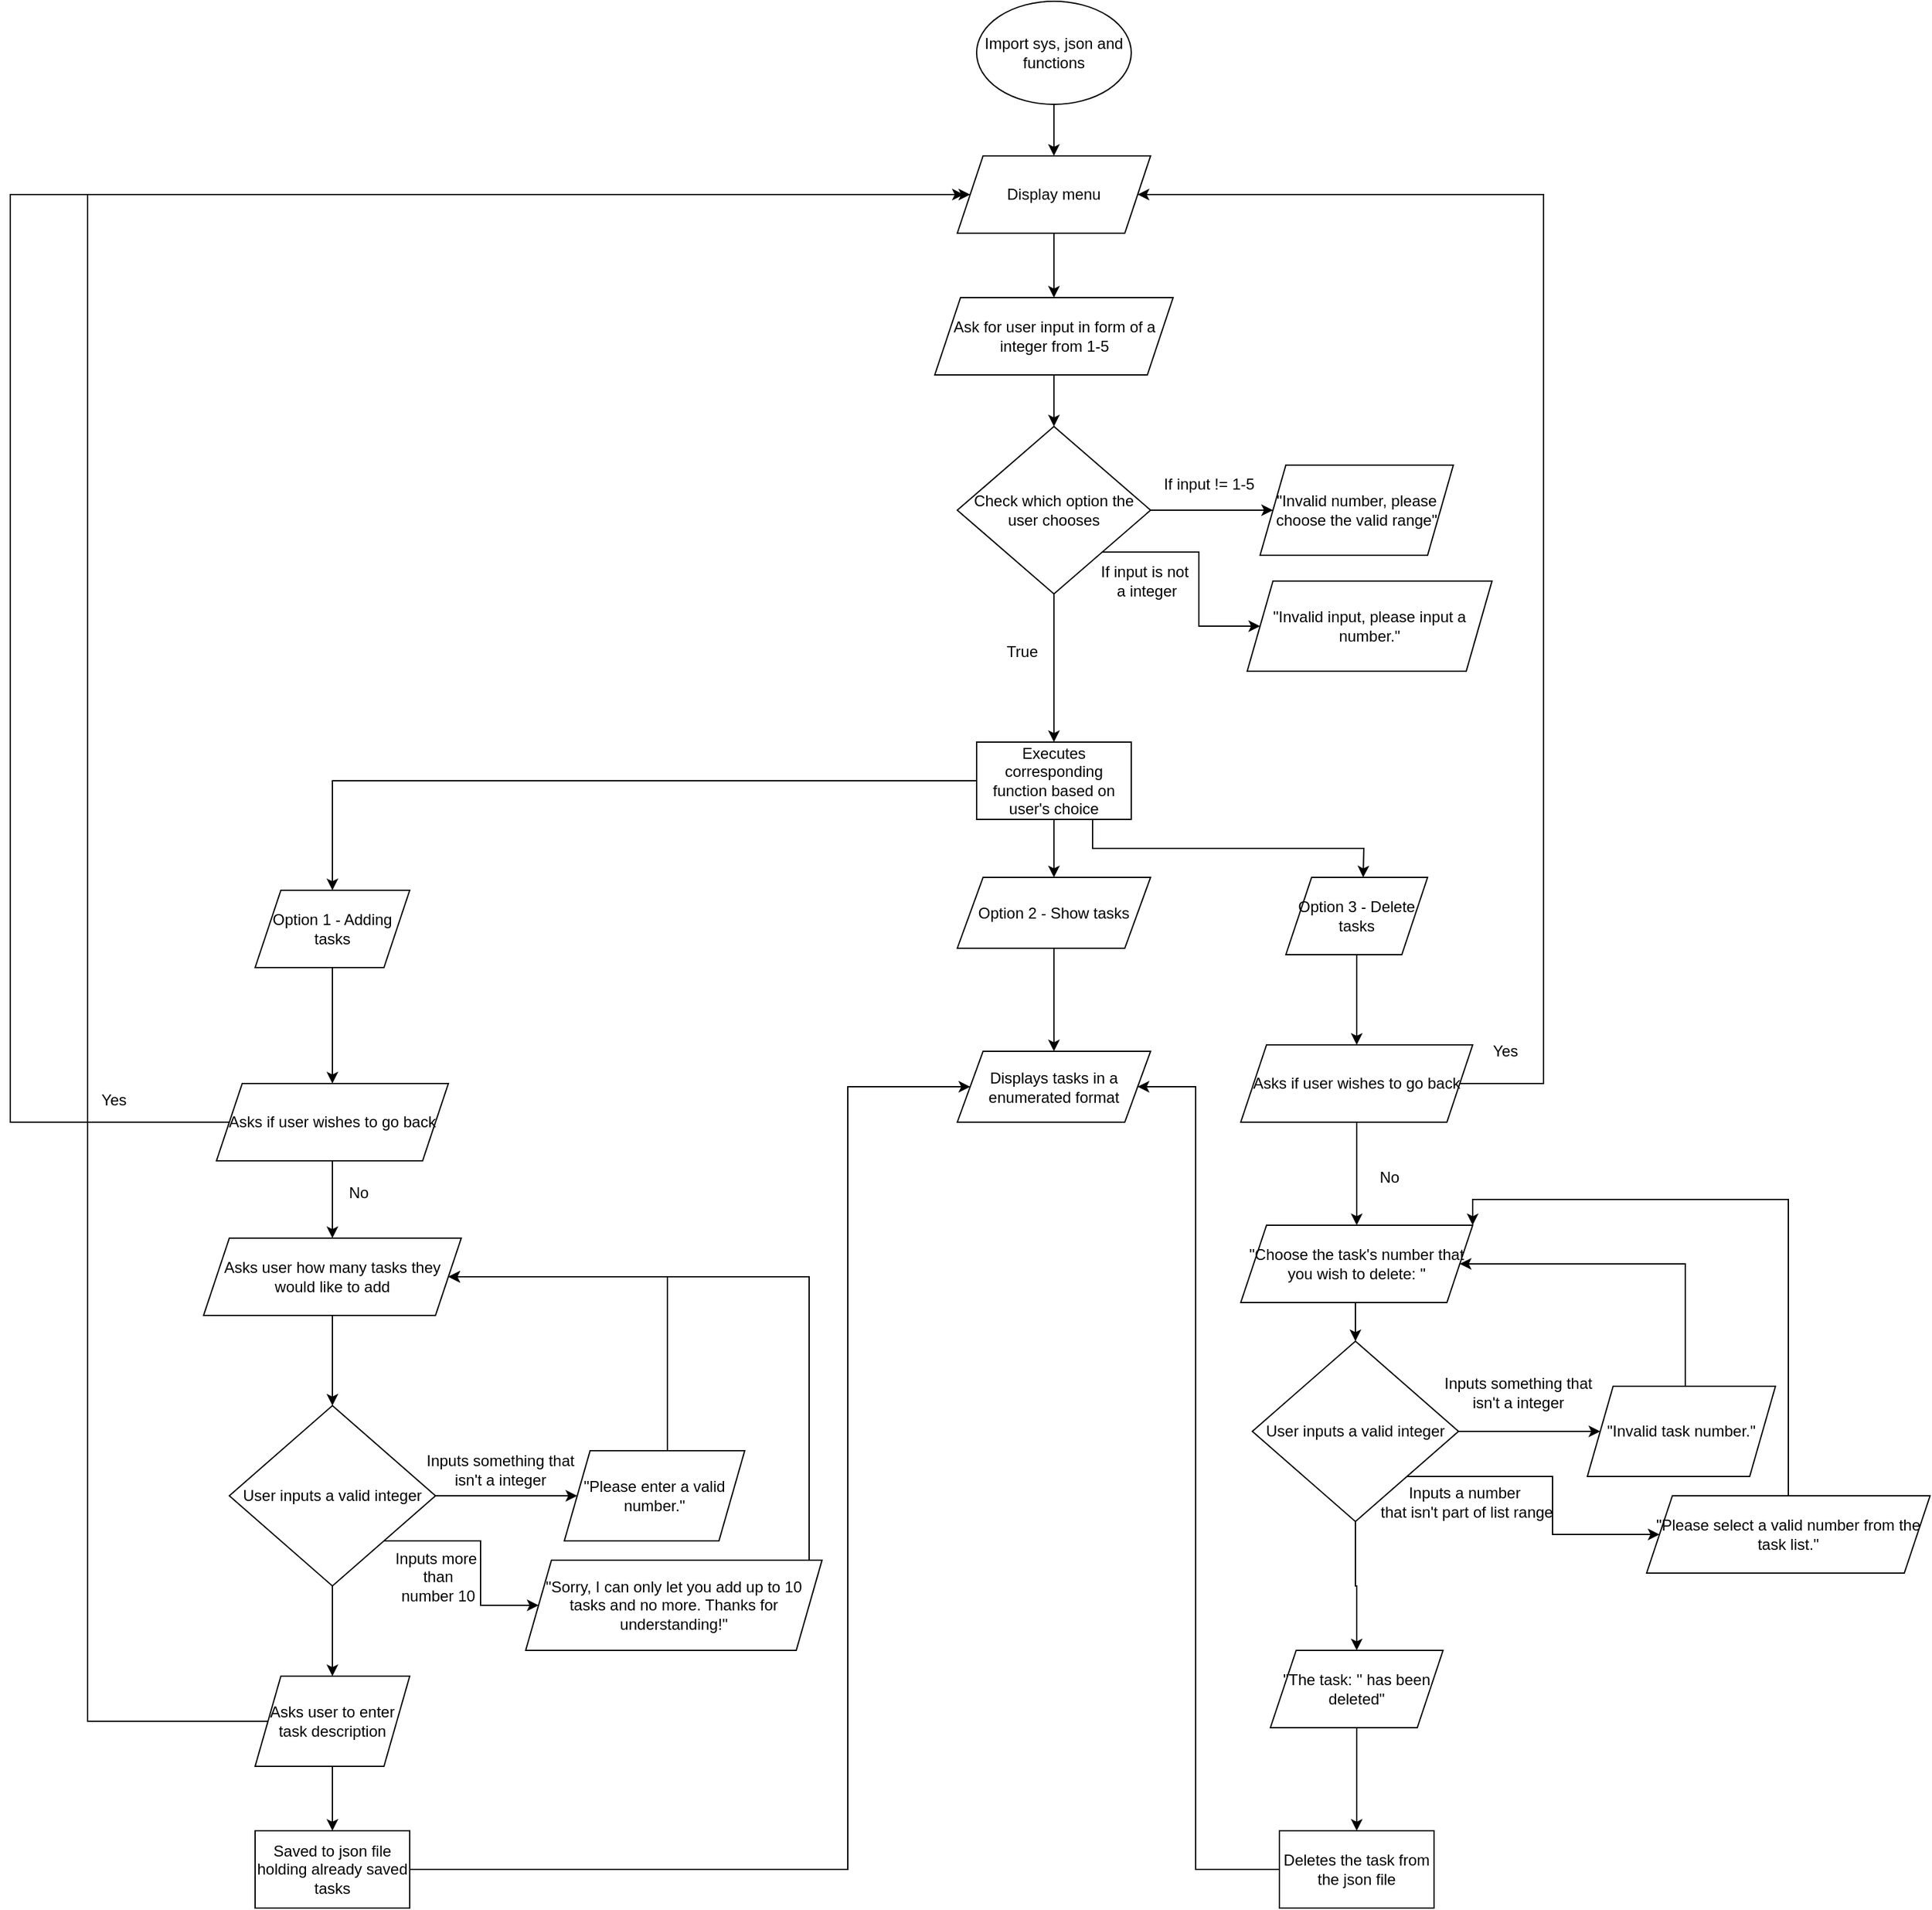 <mxfile version="26.0.16">
  <diagram id="C5RBs43oDa-KdzZeNtuy" name="Page-1">
    <mxGraphModel dx="977" dy="707" grid="1" gridSize="10" guides="1" tooltips="1" connect="1" arrows="1" fold="1" page="1" pageScale="2.5" pageWidth="827" pageHeight="1169" math="0" shadow="0">
      <root>
        <mxCell id="WIyWlLk6GJQsqaUBKTNV-0" />
        <mxCell id="WIyWlLk6GJQsqaUBKTNV-1" parent="WIyWlLk6GJQsqaUBKTNV-0" />
        <mxCell id="hc9wLcFZlQd3v7HxFwp2-2" style="edgeStyle=orthogonalEdgeStyle;rounded=0;orthogonalLoop=1;jettySize=auto;html=1;" edge="1" parent="WIyWlLk6GJQsqaUBKTNV-1" source="hc9wLcFZlQd3v7HxFwp2-0" target="hc9wLcFZlQd3v7HxFwp2-1">
          <mxGeometry relative="1" as="geometry" />
        </mxCell>
        <mxCell id="hc9wLcFZlQd3v7HxFwp2-0" value="Import sys, json and functions" style="ellipse;whiteSpace=wrap;html=1;" vertex="1" parent="WIyWlLk6GJQsqaUBKTNV-1">
          <mxGeometry x="820" y="30" width="120" height="80" as="geometry" />
        </mxCell>
        <mxCell id="hc9wLcFZlQd3v7HxFwp2-4" value="" style="edgeStyle=orthogonalEdgeStyle;rounded=0;orthogonalLoop=1;jettySize=auto;html=1;" edge="1" parent="WIyWlLk6GJQsqaUBKTNV-1" source="hc9wLcFZlQd3v7HxFwp2-1" target="hc9wLcFZlQd3v7HxFwp2-3">
          <mxGeometry relative="1" as="geometry" />
        </mxCell>
        <mxCell id="hc9wLcFZlQd3v7HxFwp2-1" value="Display menu" style="shape=parallelogram;perimeter=parallelogramPerimeter;whiteSpace=wrap;html=1;fixedSize=1;" vertex="1" parent="WIyWlLk6GJQsqaUBKTNV-1">
          <mxGeometry x="805" y="150" width="150" height="60" as="geometry" />
        </mxCell>
        <mxCell id="hc9wLcFZlQd3v7HxFwp2-6" value="" style="edgeStyle=orthogonalEdgeStyle;rounded=0;orthogonalLoop=1;jettySize=auto;html=1;" edge="1" parent="WIyWlLk6GJQsqaUBKTNV-1" source="hc9wLcFZlQd3v7HxFwp2-3" target="hc9wLcFZlQd3v7HxFwp2-5">
          <mxGeometry relative="1" as="geometry" />
        </mxCell>
        <mxCell id="hc9wLcFZlQd3v7HxFwp2-3" value="Ask for user input in form of a integer from 1-5" style="shape=parallelogram;perimeter=parallelogramPerimeter;whiteSpace=wrap;html=1;fixedSize=1;" vertex="1" parent="WIyWlLk6GJQsqaUBKTNV-1">
          <mxGeometry x="787.5" y="260" width="185" height="60" as="geometry" />
        </mxCell>
        <mxCell id="hc9wLcFZlQd3v7HxFwp2-8" style="edgeStyle=orthogonalEdgeStyle;rounded=0;orthogonalLoop=1;jettySize=auto;html=1;exitX=1;exitY=0.5;exitDx=0;exitDy=0;entryX=0;entryY=0.5;entryDx=0;entryDy=0;" edge="1" parent="WIyWlLk6GJQsqaUBKTNV-1" source="hc9wLcFZlQd3v7HxFwp2-5" target="hc9wLcFZlQd3v7HxFwp2-9">
          <mxGeometry relative="1" as="geometry">
            <mxPoint x="990" y="425" as="targetPoint" />
          </mxGeometry>
        </mxCell>
        <mxCell id="hc9wLcFZlQd3v7HxFwp2-11" style="edgeStyle=orthogonalEdgeStyle;rounded=0;orthogonalLoop=1;jettySize=auto;html=1;exitX=1;exitY=1;exitDx=0;exitDy=0;entryX=0;entryY=0.5;entryDx=0;entryDy=0;" edge="1" parent="WIyWlLk6GJQsqaUBKTNV-1" source="hc9wLcFZlQd3v7HxFwp2-5" target="hc9wLcFZlQd3v7HxFwp2-14">
          <mxGeometry relative="1" as="geometry">
            <mxPoint x="1030" y="520" as="targetPoint" />
          </mxGeometry>
        </mxCell>
        <mxCell id="hc9wLcFZlQd3v7HxFwp2-16" value="" style="edgeStyle=orthogonalEdgeStyle;rounded=0;orthogonalLoop=1;jettySize=auto;html=1;" edge="1" parent="WIyWlLk6GJQsqaUBKTNV-1" source="hc9wLcFZlQd3v7HxFwp2-5" target="hc9wLcFZlQd3v7HxFwp2-15">
          <mxGeometry relative="1" as="geometry" />
        </mxCell>
        <mxCell id="hc9wLcFZlQd3v7HxFwp2-5" value="Check which option the user chooses" style="rhombus;whiteSpace=wrap;html=1;" vertex="1" parent="WIyWlLk6GJQsqaUBKTNV-1">
          <mxGeometry x="805" y="360" width="150" height="130" as="geometry" />
        </mxCell>
        <mxCell id="hc9wLcFZlQd3v7HxFwp2-9" value="&quot;Invalid number, please choose the valid range&quot;" style="shape=parallelogram;perimeter=parallelogramPerimeter;whiteSpace=wrap;html=1;fixedSize=1;" vertex="1" parent="WIyWlLk6GJQsqaUBKTNV-1">
          <mxGeometry x="1040" y="390" width="150" height="70" as="geometry" />
        </mxCell>
        <mxCell id="hc9wLcFZlQd3v7HxFwp2-10" value="If input != 1-5" style="text;html=1;align=center;verticalAlign=middle;resizable=0;points=[];autosize=1;strokeColor=none;fillColor=none;" vertex="1" parent="WIyWlLk6GJQsqaUBKTNV-1">
          <mxGeometry x="955" y="390" width="90" height="30" as="geometry" />
        </mxCell>
        <mxCell id="hc9wLcFZlQd3v7HxFwp2-13" value="If input is not&lt;div&gt;&amp;nbsp;a integer&lt;/div&gt;" style="text;html=1;align=center;verticalAlign=middle;resizable=0;points=[];autosize=1;strokeColor=none;fillColor=none;" vertex="1" parent="WIyWlLk6GJQsqaUBKTNV-1">
          <mxGeometry x="905" y="460" width="90" height="40" as="geometry" />
        </mxCell>
        <mxCell id="hc9wLcFZlQd3v7HxFwp2-14" value="&quot;Invalid input, please input a number.&quot;" style="shape=parallelogram;perimeter=parallelogramPerimeter;whiteSpace=wrap;html=1;fixedSize=1;" vertex="1" parent="WIyWlLk6GJQsqaUBKTNV-1">
          <mxGeometry x="1030" y="480" width="190" height="70" as="geometry" />
        </mxCell>
        <mxCell id="hc9wLcFZlQd3v7HxFwp2-19" value="" style="edgeStyle=orthogonalEdgeStyle;rounded=0;orthogonalLoop=1;jettySize=auto;html=1;" edge="1" parent="WIyWlLk6GJQsqaUBKTNV-1" source="hc9wLcFZlQd3v7HxFwp2-15" target="hc9wLcFZlQd3v7HxFwp2-18">
          <mxGeometry relative="1" as="geometry" />
        </mxCell>
        <mxCell id="hc9wLcFZlQd3v7HxFwp2-46" value="" style="edgeStyle=orthogonalEdgeStyle;rounded=0;orthogonalLoop=1;jettySize=auto;html=1;" edge="1" parent="WIyWlLk6GJQsqaUBKTNV-1" source="hc9wLcFZlQd3v7HxFwp2-15" target="hc9wLcFZlQd3v7HxFwp2-45">
          <mxGeometry relative="1" as="geometry" />
        </mxCell>
        <mxCell id="hc9wLcFZlQd3v7HxFwp2-50" style="edgeStyle=orthogonalEdgeStyle;rounded=0;orthogonalLoop=1;jettySize=auto;html=1;exitX=0.75;exitY=1;exitDx=0;exitDy=0;" edge="1" parent="WIyWlLk6GJQsqaUBKTNV-1" source="hc9wLcFZlQd3v7HxFwp2-15">
          <mxGeometry relative="1" as="geometry">
            <mxPoint x="1120" y="710" as="targetPoint" />
          </mxGeometry>
        </mxCell>
        <mxCell id="hc9wLcFZlQd3v7HxFwp2-15" value="Executes corresponding function based on user&#39;s choice" style="whiteSpace=wrap;html=1;" vertex="1" parent="WIyWlLk6GJQsqaUBKTNV-1">
          <mxGeometry x="820" y="605" width="120" height="60" as="geometry" />
        </mxCell>
        <mxCell id="hc9wLcFZlQd3v7HxFwp2-17" value="True" style="text;html=1;align=center;verticalAlign=middle;resizable=0;points=[];autosize=1;strokeColor=none;fillColor=none;" vertex="1" parent="WIyWlLk6GJQsqaUBKTNV-1">
          <mxGeometry x="830" y="520" width="50" height="30" as="geometry" />
        </mxCell>
        <mxCell id="hc9wLcFZlQd3v7HxFwp2-21" value="" style="edgeStyle=orthogonalEdgeStyle;rounded=0;orthogonalLoop=1;jettySize=auto;html=1;" edge="1" parent="WIyWlLk6GJQsqaUBKTNV-1" source="hc9wLcFZlQd3v7HxFwp2-18" target="hc9wLcFZlQd3v7HxFwp2-20">
          <mxGeometry relative="1" as="geometry" />
        </mxCell>
        <mxCell id="hc9wLcFZlQd3v7HxFwp2-18" value="Option 1 - Adding&lt;br&gt;tasks" style="shape=parallelogram;perimeter=parallelogramPerimeter;whiteSpace=wrap;html=1;fixedSize=1;" vertex="1" parent="WIyWlLk6GJQsqaUBKTNV-1">
          <mxGeometry x="260" y="720" width="120" height="60" as="geometry" />
        </mxCell>
        <mxCell id="hc9wLcFZlQd3v7HxFwp2-22" style="edgeStyle=orthogonalEdgeStyle;rounded=0;orthogonalLoop=1;jettySize=auto;html=1;entryX=0;entryY=0.5;entryDx=0;entryDy=0;" edge="1" parent="WIyWlLk6GJQsqaUBKTNV-1" source="hc9wLcFZlQd3v7HxFwp2-20" target="hc9wLcFZlQd3v7HxFwp2-1">
          <mxGeometry relative="1" as="geometry">
            <Array as="points">
              <mxPoint x="70" y="900" />
              <mxPoint x="70" y="180" />
            </Array>
          </mxGeometry>
        </mxCell>
        <mxCell id="hc9wLcFZlQd3v7HxFwp2-27" style="edgeStyle=orthogonalEdgeStyle;rounded=0;orthogonalLoop=1;jettySize=auto;html=1;exitX=0.5;exitY=1;exitDx=0;exitDy=0;entryX=0.5;entryY=0;entryDx=0;entryDy=0;" edge="1" parent="WIyWlLk6GJQsqaUBKTNV-1" source="hc9wLcFZlQd3v7HxFwp2-20" target="hc9wLcFZlQd3v7HxFwp2-24">
          <mxGeometry relative="1" as="geometry" />
        </mxCell>
        <mxCell id="hc9wLcFZlQd3v7HxFwp2-20" value="Asks if user wishes to go back" style="shape=parallelogram;perimeter=parallelogramPerimeter;whiteSpace=wrap;html=1;fixedSize=1;" vertex="1" parent="WIyWlLk6GJQsqaUBKTNV-1">
          <mxGeometry x="230" y="870" width="180" height="60" as="geometry" />
        </mxCell>
        <mxCell id="hc9wLcFZlQd3v7HxFwp2-23" value="Yes&lt;div&gt;&lt;br&gt;&lt;/div&gt;" style="text;html=1;align=center;verticalAlign=middle;resizable=0;points=[];autosize=1;strokeColor=none;fillColor=none;" vertex="1" parent="WIyWlLk6GJQsqaUBKTNV-1">
          <mxGeometry x="130" y="870" width="40" height="40" as="geometry" />
        </mxCell>
        <mxCell id="hc9wLcFZlQd3v7HxFwp2-29" value="" style="edgeStyle=orthogonalEdgeStyle;rounded=0;orthogonalLoop=1;jettySize=auto;html=1;" edge="1" parent="WIyWlLk6GJQsqaUBKTNV-1" source="hc9wLcFZlQd3v7HxFwp2-24" target="hc9wLcFZlQd3v7HxFwp2-28">
          <mxGeometry relative="1" as="geometry" />
        </mxCell>
        <mxCell id="hc9wLcFZlQd3v7HxFwp2-24" value="Asks user how many tasks they would like to add" style="shape=parallelogram;perimeter=parallelogramPerimeter;whiteSpace=wrap;html=1;fixedSize=1;" vertex="1" parent="WIyWlLk6GJQsqaUBKTNV-1">
          <mxGeometry x="220" y="990" width="200" height="60" as="geometry" />
        </mxCell>
        <mxCell id="hc9wLcFZlQd3v7HxFwp2-26" value="No" style="text;html=1;align=center;verticalAlign=middle;resizable=0;points=[];autosize=1;strokeColor=none;fillColor=none;" vertex="1" parent="WIyWlLk6GJQsqaUBKTNV-1">
          <mxGeometry x="320" y="940" width="40" height="30" as="geometry" />
        </mxCell>
        <mxCell id="hc9wLcFZlQd3v7HxFwp2-31" value="" style="edgeStyle=orthogonalEdgeStyle;rounded=0;orthogonalLoop=1;jettySize=auto;html=1;" edge="1" parent="WIyWlLk6GJQsqaUBKTNV-1" source="hc9wLcFZlQd3v7HxFwp2-28" target="hc9wLcFZlQd3v7HxFwp2-30">
          <mxGeometry relative="1" as="geometry" />
        </mxCell>
        <mxCell id="hc9wLcFZlQd3v7HxFwp2-36" style="edgeStyle=orthogonalEdgeStyle;rounded=0;orthogonalLoop=1;jettySize=auto;html=1;exitX=1;exitY=1;exitDx=0;exitDy=0;entryX=0;entryY=0.5;entryDx=0;entryDy=0;" edge="1" parent="WIyWlLk6GJQsqaUBKTNV-1" source="hc9wLcFZlQd3v7HxFwp2-28" target="hc9wLcFZlQd3v7HxFwp2-37">
          <mxGeometry relative="1" as="geometry">
            <mxPoint x="480" y="1280" as="targetPoint" />
          </mxGeometry>
        </mxCell>
        <mxCell id="hc9wLcFZlQd3v7HxFwp2-41" value="" style="edgeStyle=orthogonalEdgeStyle;rounded=0;orthogonalLoop=1;jettySize=auto;html=1;" edge="1" parent="WIyWlLk6GJQsqaUBKTNV-1" source="hc9wLcFZlQd3v7HxFwp2-28" target="hc9wLcFZlQd3v7HxFwp2-40">
          <mxGeometry relative="1" as="geometry" />
        </mxCell>
        <mxCell id="hc9wLcFZlQd3v7HxFwp2-28" value="User inputs a valid integer" style="rhombus;whiteSpace=wrap;html=1;" vertex="1" parent="WIyWlLk6GJQsqaUBKTNV-1">
          <mxGeometry x="240" y="1120" width="160" height="140" as="geometry" />
        </mxCell>
        <mxCell id="hc9wLcFZlQd3v7HxFwp2-34" style="edgeStyle=orthogonalEdgeStyle;rounded=0;orthogonalLoop=1;jettySize=auto;html=1;entryX=1;entryY=0.5;entryDx=0;entryDy=0;" edge="1" parent="WIyWlLk6GJQsqaUBKTNV-1" source="hc9wLcFZlQd3v7HxFwp2-30" target="hc9wLcFZlQd3v7HxFwp2-24">
          <mxGeometry relative="1" as="geometry">
            <Array as="points">
              <mxPoint x="580" y="1020" />
            </Array>
          </mxGeometry>
        </mxCell>
        <mxCell id="hc9wLcFZlQd3v7HxFwp2-30" value="&quot;Please enter a valid number.&quot;" style="shape=parallelogram;perimeter=parallelogramPerimeter;whiteSpace=wrap;html=1;fixedSize=1;" vertex="1" parent="WIyWlLk6GJQsqaUBKTNV-1">
          <mxGeometry x="500" y="1155" width="140" height="70" as="geometry" />
        </mxCell>
        <mxCell id="hc9wLcFZlQd3v7HxFwp2-35" value="Inputs something that &lt;br&gt;isn&#39;t a integer" style="text;html=1;align=center;verticalAlign=middle;resizable=0;points=[];autosize=1;strokeColor=none;fillColor=none;" vertex="1" parent="WIyWlLk6GJQsqaUBKTNV-1">
          <mxGeometry x="380" y="1150" width="140" height="40" as="geometry" />
        </mxCell>
        <mxCell id="hc9wLcFZlQd3v7HxFwp2-39" style="edgeStyle=orthogonalEdgeStyle;rounded=0;orthogonalLoop=1;jettySize=auto;html=1;entryX=1;entryY=0.5;entryDx=0;entryDy=0;" edge="1" parent="WIyWlLk6GJQsqaUBKTNV-1" source="hc9wLcFZlQd3v7HxFwp2-37" target="hc9wLcFZlQd3v7HxFwp2-24">
          <mxGeometry relative="1" as="geometry">
            <Array as="points">
              <mxPoint x="690" y="1020" />
            </Array>
          </mxGeometry>
        </mxCell>
        <mxCell id="hc9wLcFZlQd3v7HxFwp2-37" value="&quot;Sorry, I can only let you add up to 10 tasks and no more. Thanks for understanding!&quot;" style="shape=parallelogram;perimeter=parallelogramPerimeter;whiteSpace=wrap;html=1;fixedSize=1;" vertex="1" parent="WIyWlLk6GJQsqaUBKTNV-1">
          <mxGeometry x="470" y="1240" width="230" height="70" as="geometry" />
        </mxCell>
        <mxCell id="hc9wLcFZlQd3v7HxFwp2-38" value="Inputs more&lt;br&gt;&amp;nbsp;than&lt;br&gt;&amp;nbsp;number 10" style="text;html=1;align=center;verticalAlign=middle;resizable=0;points=[];autosize=1;strokeColor=none;fillColor=none;" vertex="1" parent="WIyWlLk6GJQsqaUBKTNV-1">
          <mxGeometry x="355" y="1223" width="90" height="60" as="geometry" />
        </mxCell>
        <mxCell id="hc9wLcFZlQd3v7HxFwp2-43" style="edgeStyle=orthogonalEdgeStyle;rounded=0;orthogonalLoop=1;jettySize=auto;html=1;" edge="1" parent="WIyWlLk6GJQsqaUBKTNV-1" source="hc9wLcFZlQd3v7HxFwp2-40" target="hc9wLcFZlQd3v7HxFwp2-42">
          <mxGeometry relative="1" as="geometry" />
        </mxCell>
        <mxCell id="hc9wLcFZlQd3v7HxFwp2-44" style="edgeStyle=orthogonalEdgeStyle;rounded=0;orthogonalLoop=1;jettySize=auto;html=1;" edge="1" parent="WIyWlLk6GJQsqaUBKTNV-1" source="hc9wLcFZlQd3v7HxFwp2-40">
          <mxGeometry relative="1" as="geometry">
            <mxPoint x="810" y="180" as="targetPoint" />
            <Array as="points">
              <mxPoint x="130" y="1365" />
              <mxPoint x="130" y="180" />
            </Array>
          </mxGeometry>
        </mxCell>
        <mxCell id="hc9wLcFZlQd3v7HxFwp2-40" value="Asks user to enter task description" style="shape=parallelogram;perimeter=parallelogramPerimeter;whiteSpace=wrap;html=1;fixedSize=1;" vertex="1" parent="WIyWlLk6GJQsqaUBKTNV-1">
          <mxGeometry x="260" y="1330" width="120" height="70" as="geometry" />
        </mxCell>
        <mxCell id="hc9wLcFZlQd3v7HxFwp2-49" style="edgeStyle=orthogonalEdgeStyle;rounded=0;orthogonalLoop=1;jettySize=auto;html=1;entryX=0;entryY=0.5;entryDx=0;entryDy=0;" edge="1" parent="WIyWlLk6GJQsqaUBKTNV-1" source="hc9wLcFZlQd3v7HxFwp2-42" target="hc9wLcFZlQd3v7HxFwp2-47">
          <mxGeometry relative="1" as="geometry">
            <Array as="points">
              <mxPoint x="720" y="1480" />
              <mxPoint x="720" y="872" />
            </Array>
          </mxGeometry>
        </mxCell>
        <mxCell id="hc9wLcFZlQd3v7HxFwp2-42" value="Saved to json file holding already saved tasks" style="whiteSpace=wrap;html=1;" vertex="1" parent="WIyWlLk6GJQsqaUBKTNV-1">
          <mxGeometry x="260" y="1450" width="120" height="60" as="geometry" />
        </mxCell>
        <mxCell id="hc9wLcFZlQd3v7HxFwp2-48" value="" style="edgeStyle=orthogonalEdgeStyle;rounded=0;orthogonalLoop=1;jettySize=auto;html=1;" edge="1" parent="WIyWlLk6GJQsqaUBKTNV-1" source="hc9wLcFZlQd3v7HxFwp2-45" target="hc9wLcFZlQd3v7HxFwp2-47">
          <mxGeometry relative="1" as="geometry" />
        </mxCell>
        <mxCell id="hc9wLcFZlQd3v7HxFwp2-45" value="Option 2 - Show tasks" style="shape=parallelogram;perimeter=parallelogramPerimeter;whiteSpace=wrap;html=1;fixedSize=1;" vertex="1" parent="WIyWlLk6GJQsqaUBKTNV-1">
          <mxGeometry x="805" y="710" width="150" height="55" as="geometry" />
        </mxCell>
        <mxCell id="hc9wLcFZlQd3v7HxFwp2-47" value="Displays tasks in a enumerated format" style="shape=parallelogram;perimeter=parallelogramPerimeter;whiteSpace=wrap;html=1;fixedSize=1;" vertex="1" parent="WIyWlLk6GJQsqaUBKTNV-1">
          <mxGeometry x="805" y="845" width="150" height="55" as="geometry" />
        </mxCell>
        <mxCell id="hc9wLcFZlQd3v7HxFwp2-53" style="edgeStyle=orthogonalEdgeStyle;rounded=0;orthogonalLoop=1;jettySize=auto;html=1;exitX=0.5;exitY=1;exitDx=0;exitDy=0;entryX=0.5;entryY=0;entryDx=0;entryDy=0;" edge="1" parent="WIyWlLk6GJQsqaUBKTNV-1" source="hc9wLcFZlQd3v7HxFwp2-51" target="hc9wLcFZlQd3v7HxFwp2-52">
          <mxGeometry relative="1" as="geometry" />
        </mxCell>
        <mxCell id="hc9wLcFZlQd3v7HxFwp2-51" value="Option 3 - Delete tasks" style="shape=parallelogram;perimeter=parallelogramPerimeter;whiteSpace=wrap;html=1;fixedSize=1;" vertex="1" parent="WIyWlLk6GJQsqaUBKTNV-1">
          <mxGeometry x="1060" y="710" width="110" height="60" as="geometry" />
        </mxCell>
        <mxCell id="hc9wLcFZlQd3v7HxFwp2-55" style="edgeStyle=orthogonalEdgeStyle;rounded=0;orthogonalLoop=1;jettySize=auto;html=1;entryX=1;entryY=0.5;entryDx=0;entryDy=0;" edge="1" parent="WIyWlLk6GJQsqaUBKTNV-1" source="hc9wLcFZlQd3v7HxFwp2-52" target="hc9wLcFZlQd3v7HxFwp2-1">
          <mxGeometry relative="1" as="geometry">
            <Array as="points">
              <mxPoint x="1260" y="870" />
              <mxPoint x="1260" y="180" />
            </Array>
          </mxGeometry>
        </mxCell>
        <mxCell id="hc9wLcFZlQd3v7HxFwp2-58" value="" style="edgeStyle=orthogonalEdgeStyle;rounded=0;orthogonalLoop=1;jettySize=auto;html=1;" edge="1" parent="WIyWlLk6GJQsqaUBKTNV-1" source="hc9wLcFZlQd3v7HxFwp2-52" target="hc9wLcFZlQd3v7HxFwp2-57">
          <mxGeometry relative="1" as="geometry" />
        </mxCell>
        <mxCell id="hc9wLcFZlQd3v7HxFwp2-52" value="Asks if user wishes to go back" style="shape=parallelogram;perimeter=parallelogramPerimeter;whiteSpace=wrap;html=1;fixedSize=1;" vertex="1" parent="WIyWlLk6GJQsqaUBKTNV-1">
          <mxGeometry x="1025" y="840" width="180" height="60" as="geometry" />
        </mxCell>
        <mxCell id="hc9wLcFZlQd3v7HxFwp2-62" style="edgeStyle=orthogonalEdgeStyle;rounded=0;orthogonalLoop=1;jettySize=auto;html=1;exitX=0.5;exitY=1;exitDx=0;exitDy=0;entryX=0.5;entryY=0;entryDx=0;entryDy=0;" edge="1" parent="WIyWlLk6GJQsqaUBKTNV-1" source="hc9wLcFZlQd3v7HxFwp2-57" target="hc9wLcFZlQd3v7HxFwp2-61">
          <mxGeometry relative="1" as="geometry" />
        </mxCell>
        <mxCell id="hc9wLcFZlQd3v7HxFwp2-57" value="&quot;Choose the task&#39;s number that you wish to delete: &quot;" style="shape=parallelogram;perimeter=parallelogramPerimeter;whiteSpace=wrap;html=1;fixedSize=1;" vertex="1" parent="WIyWlLk6GJQsqaUBKTNV-1">
          <mxGeometry x="1025" y="980" width="180" height="60" as="geometry" />
        </mxCell>
        <mxCell id="hc9wLcFZlQd3v7HxFwp2-59" value="Yes" style="text;html=1;align=center;verticalAlign=middle;resizable=0;points=[];autosize=1;strokeColor=none;fillColor=none;" vertex="1" parent="WIyWlLk6GJQsqaUBKTNV-1">
          <mxGeometry x="1210" y="830" width="40" height="30" as="geometry" />
        </mxCell>
        <mxCell id="hc9wLcFZlQd3v7HxFwp2-60" value="No&lt;div&gt;&lt;br&gt;&lt;/div&gt;" style="text;html=1;align=center;verticalAlign=middle;resizable=0;points=[];autosize=1;strokeColor=none;fillColor=none;" vertex="1" parent="WIyWlLk6GJQsqaUBKTNV-1">
          <mxGeometry x="1120" y="930" width="40" height="40" as="geometry" />
        </mxCell>
        <mxCell id="hc9wLcFZlQd3v7HxFwp2-64" value="" style="edgeStyle=orthogonalEdgeStyle;rounded=0;orthogonalLoop=1;jettySize=auto;html=1;" edge="1" parent="WIyWlLk6GJQsqaUBKTNV-1" source="hc9wLcFZlQd3v7HxFwp2-61" target="hc9wLcFZlQd3v7HxFwp2-63">
          <mxGeometry relative="1" as="geometry" />
        </mxCell>
        <mxCell id="hc9wLcFZlQd3v7HxFwp2-66" style="edgeStyle=orthogonalEdgeStyle;rounded=0;orthogonalLoop=1;jettySize=auto;html=1;exitX=1;exitY=1;exitDx=0;exitDy=0;entryX=0;entryY=0.5;entryDx=0;entryDy=0;" edge="1" parent="WIyWlLk6GJQsqaUBKTNV-1" source="hc9wLcFZlQd3v7HxFwp2-61" target="hc9wLcFZlQd3v7HxFwp2-67">
          <mxGeometry relative="1" as="geometry">
            <mxPoint x="1270" y="1230" as="targetPoint" />
          </mxGeometry>
        </mxCell>
        <mxCell id="hc9wLcFZlQd3v7HxFwp2-72" value="" style="edgeStyle=orthogonalEdgeStyle;rounded=0;orthogonalLoop=1;jettySize=auto;html=1;" edge="1" parent="WIyWlLk6GJQsqaUBKTNV-1" source="hc9wLcFZlQd3v7HxFwp2-61" target="hc9wLcFZlQd3v7HxFwp2-71">
          <mxGeometry relative="1" as="geometry" />
        </mxCell>
        <mxCell id="hc9wLcFZlQd3v7HxFwp2-61" value="User inputs a valid integer" style="rhombus;whiteSpace=wrap;html=1;" vertex="1" parent="WIyWlLk6GJQsqaUBKTNV-1">
          <mxGeometry x="1034" y="1070" width="160" height="140" as="geometry" />
        </mxCell>
        <mxCell id="hc9wLcFZlQd3v7HxFwp2-65" style="edgeStyle=orthogonalEdgeStyle;rounded=0;orthogonalLoop=1;jettySize=auto;html=1;entryX=1;entryY=0.5;entryDx=0;entryDy=0;" edge="1" parent="WIyWlLk6GJQsqaUBKTNV-1" source="hc9wLcFZlQd3v7HxFwp2-63" target="hc9wLcFZlQd3v7HxFwp2-57">
          <mxGeometry relative="1" as="geometry">
            <Array as="points">
              <mxPoint x="1370" y="1010" />
            </Array>
          </mxGeometry>
        </mxCell>
        <mxCell id="hc9wLcFZlQd3v7HxFwp2-63" value="&quot;Invalid task number.&quot;" style="shape=parallelogram;perimeter=parallelogramPerimeter;whiteSpace=wrap;html=1;fixedSize=1;" vertex="1" parent="WIyWlLk6GJQsqaUBKTNV-1">
          <mxGeometry x="1294" y="1105" width="146" height="70" as="geometry" />
        </mxCell>
        <mxCell id="hc9wLcFZlQd3v7HxFwp2-70" style="edgeStyle=orthogonalEdgeStyle;rounded=0;orthogonalLoop=1;jettySize=auto;html=1;entryX=1;entryY=0;entryDx=0;entryDy=0;" edge="1" parent="WIyWlLk6GJQsqaUBKTNV-1" source="hc9wLcFZlQd3v7HxFwp2-67" target="hc9wLcFZlQd3v7HxFwp2-57">
          <mxGeometry relative="1" as="geometry">
            <Array as="points">
              <mxPoint x="1450" y="960" />
              <mxPoint x="1205" y="960" />
            </Array>
          </mxGeometry>
        </mxCell>
        <mxCell id="hc9wLcFZlQd3v7HxFwp2-67" value="&quot;Please select a valid number from the task list.&quot;" style="shape=parallelogram;perimeter=parallelogramPerimeter;whiteSpace=wrap;html=1;fixedSize=1;" vertex="1" parent="WIyWlLk6GJQsqaUBKTNV-1">
          <mxGeometry x="1340" y="1190" width="220" height="60" as="geometry" />
        </mxCell>
        <mxCell id="hc9wLcFZlQd3v7HxFwp2-68" value="Inputs something that &lt;br&gt;isn&#39;t a integer" style="text;html=1;align=center;verticalAlign=middle;resizable=0;points=[];autosize=1;strokeColor=none;fillColor=none;" vertex="1" parent="WIyWlLk6GJQsqaUBKTNV-1">
          <mxGeometry x="1170" y="1090" width="140" height="40" as="geometry" />
        </mxCell>
        <mxCell id="hc9wLcFZlQd3v7HxFwp2-69" value="Inputs a number&amp;nbsp;&lt;div&gt;that&lt;span style=&quot;background-color: transparent; color: light-dark(rgb(0, 0, 0), rgb(255, 255, 255));&quot;&gt;&amp;nbsp;isn&#39;t part of list range&lt;/span&gt;&lt;/div&gt;" style="text;html=1;align=center;verticalAlign=middle;resizable=0;points=[];autosize=1;strokeColor=none;fillColor=none;" vertex="1" parent="WIyWlLk6GJQsqaUBKTNV-1">
          <mxGeometry x="1120" y="1175" width="160" height="40" as="geometry" />
        </mxCell>
        <mxCell id="hc9wLcFZlQd3v7HxFwp2-74" value="" style="edgeStyle=orthogonalEdgeStyle;rounded=0;orthogonalLoop=1;jettySize=auto;html=1;" edge="1" parent="WIyWlLk6GJQsqaUBKTNV-1" source="hc9wLcFZlQd3v7HxFwp2-71" target="hc9wLcFZlQd3v7HxFwp2-73">
          <mxGeometry relative="1" as="geometry" />
        </mxCell>
        <mxCell id="hc9wLcFZlQd3v7HxFwp2-71" value="&quot;The task: &#39;&#39; has been deleted&quot;" style="shape=parallelogram;perimeter=parallelogramPerimeter;whiteSpace=wrap;html=1;fixedSize=1;" vertex="1" parent="WIyWlLk6GJQsqaUBKTNV-1">
          <mxGeometry x="1048" y="1310" width="134" height="60" as="geometry" />
        </mxCell>
        <mxCell id="hc9wLcFZlQd3v7HxFwp2-75" style="edgeStyle=orthogonalEdgeStyle;rounded=0;orthogonalLoop=1;jettySize=auto;html=1;entryX=1;entryY=0.5;entryDx=0;entryDy=0;" edge="1" parent="WIyWlLk6GJQsqaUBKTNV-1" source="hc9wLcFZlQd3v7HxFwp2-73" target="hc9wLcFZlQd3v7HxFwp2-47">
          <mxGeometry relative="1" as="geometry">
            <Array as="points">
              <mxPoint x="990" y="1480" />
              <mxPoint x="990" y="872" />
            </Array>
          </mxGeometry>
        </mxCell>
        <mxCell id="hc9wLcFZlQd3v7HxFwp2-73" value="Deletes the task from the json file" style="whiteSpace=wrap;html=1;" vertex="1" parent="WIyWlLk6GJQsqaUBKTNV-1">
          <mxGeometry x="1055" y="1450" width="120" height="60" as="geometry" />
        </mxCell>
      </root>
    </mxGraphModel>
  </diagram>
</mxfile>
